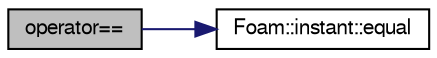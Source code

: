 digraph "operator=="
{
  bgcolor="transparent";
  edge [fontname="FreeSans",fontsize="10",labelfontname="FreeSans",labelfontsize="10"];
  node [fontname="FreeSans",fontsize="10",shape=record];
  rankdir="LR";
  Node30604 [label="operator==",height=0.2,width=0.4,color="black", fillcolor="grey75", style="filled", fontcolor="black"];
  Node30604 -> Node30605 [color="midnightblue",fontsize="10",style="solid",fontname="FreeSans"];
  Node30605 [label="Foam::instant::equal",height=0.2,width=0.4,color="black",URL="$a26338.html#ade0a1acbf68db50c95c35681ba1927d6",tooltip="Comparison used for instants to be equal. "];
}
